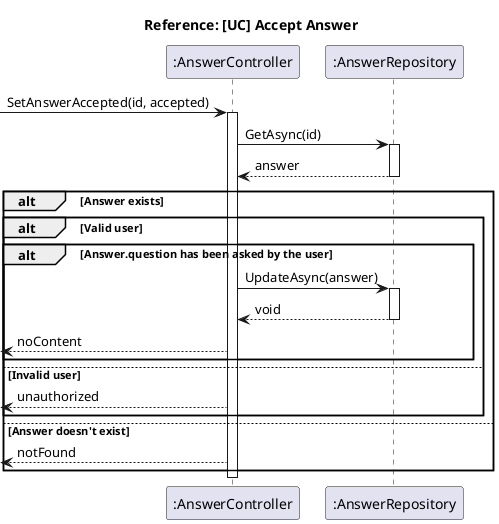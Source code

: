 @startuml Accept answer

title Reference: [UC] Accept Answer

participant ":AnswerController" as controller
participant ":AnswerRepository" as repository

-> controller: SetAnswerAccepted(id, accepted)
activate controller

controller -> repository: GetAsync(id)
activate repository
repository --> controller: answer
deactivate repository

alt Answer exists
    alt Valid user
        alt Answer.question has been asked by the user
            controller -> repository: UpdateAsync(answer)
            activate repository
            repository --> controller: void
            deactivate repository
            
            <-- controller: noContent
        end
    else Invalid user
        <-- controller: unauthorized
    end
else Answer doesn't exist
    <-- controller: notFound
end

deactivate controller

@enduml